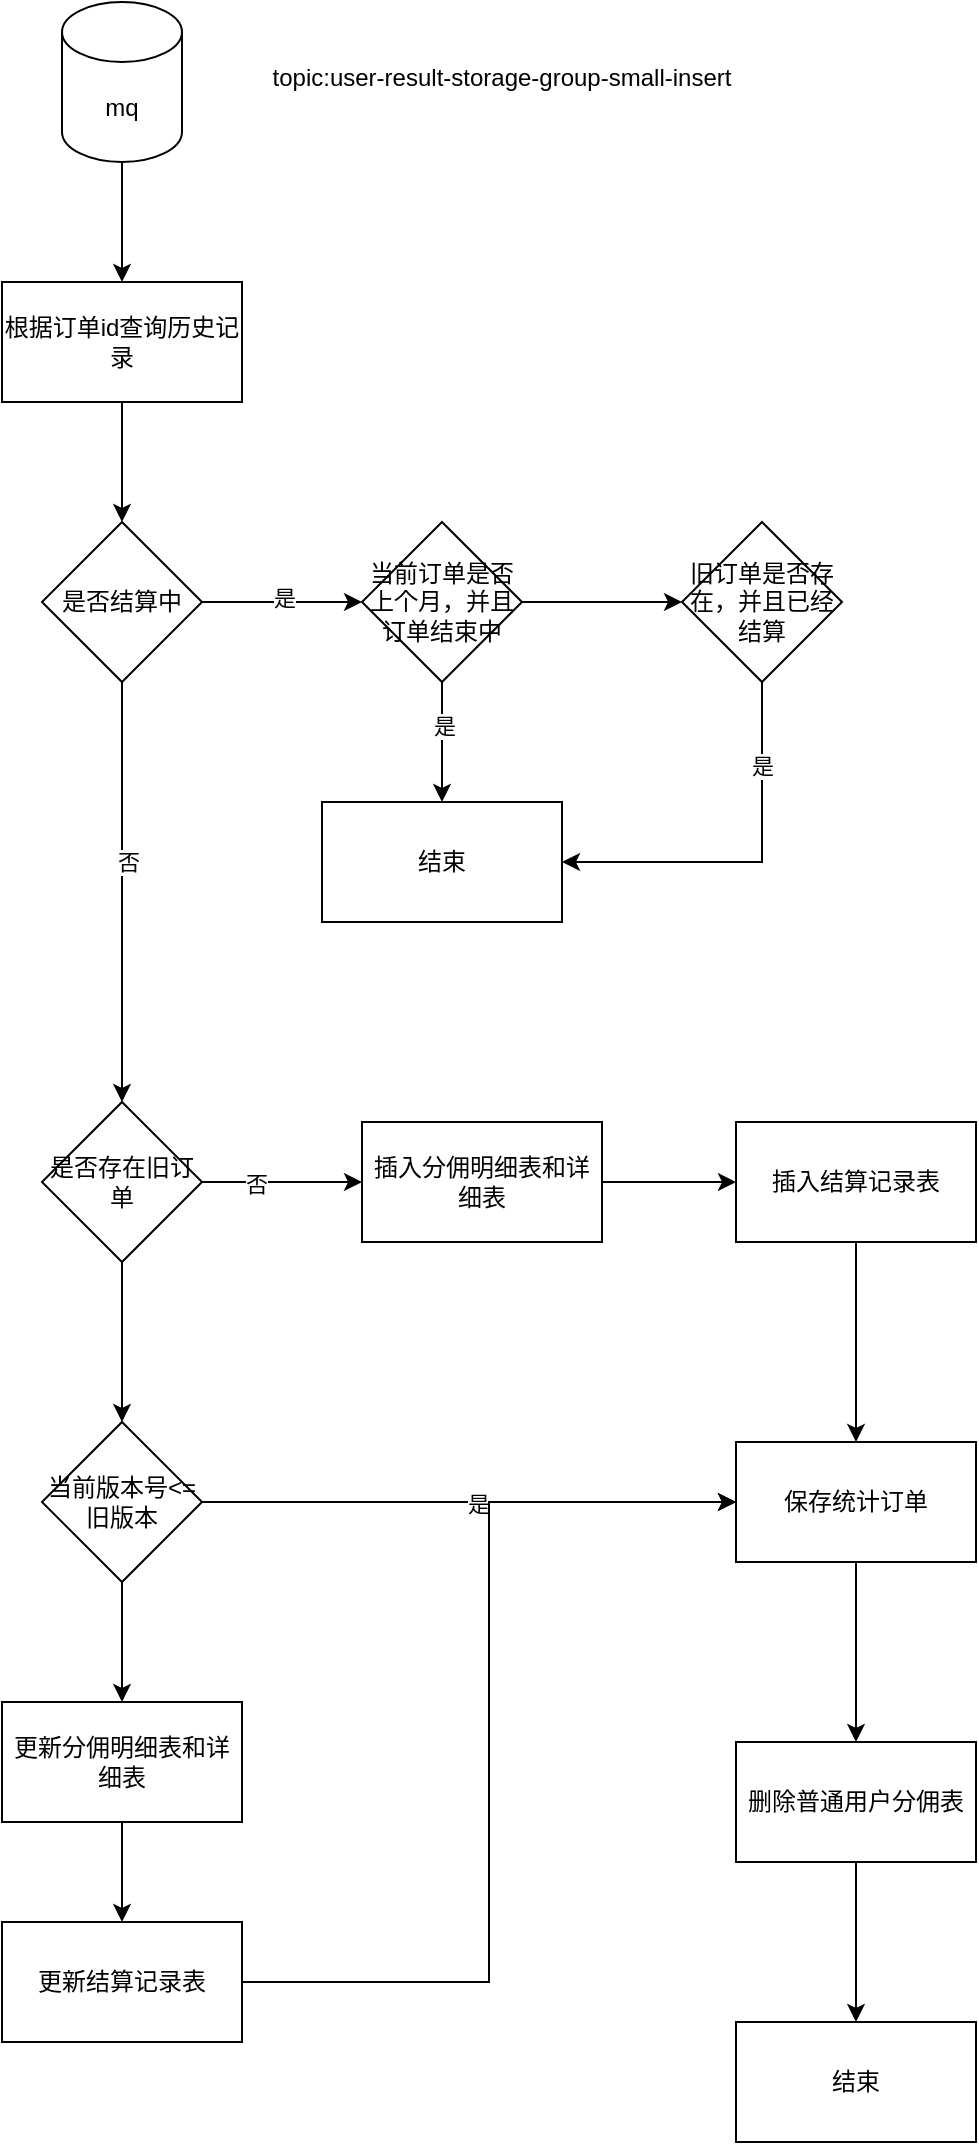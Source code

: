 <mxfile version="23.1.7" type="github">
  <diagram name="第 1 页" id="569bImrFtCmJBjjnHlKT">
    <mxGraphModel dx="1080" dy="698" grid="1" gridSize="10" guides="1" tooltips="1" connect="1" arrows="1" fold="1" page="1" pageScale="1" pageWidth="827" pageHeight="1169" math="0" shadow="0">
      <root>
        <mxCell id="0" />
        <mxCell id="1" parent="0" />
        <mxCell id="u6fZPPmUXq0ZJrEqWwSW-4" value="" style="edgeStyle=orthogonalEdgeStyle;rounded=0;orthogonalLoop=1;jettySize=auto;html=1;" edge="1" parent="1" source="u6fZPPmUXq0ZJrEqWwSW-1" target="u6fZPPmUXq0ZJrEqWwSW-3">
          <mxGeometry relative="1" as="geometry" />
        </mxCell>
        <mxCell id="u6fZPPmUXq0ZJrEqWwSW-1" value="mq" style="shape=cylinder3;whiteSpace=wrap;html=1;boundedLbl=1;backgroundOutline=1;size=15;" vertex="1" parent="1">
          <mxGeometry x="370" y="80" width="60" height="80" as="geometry" />
        </mxCell>
        <mxCell id="u6fZPPmUXq0ZJrEqWwSW-2" value="topic:user-result-storage-group-small-insert" style="text;html=1;align=center;verticalAlign=middle;whiteSpace=wrap;rounded=0;" vertex="1" parent="1">
          <mxGeometry x="470" y="105" width="240" height="25" as="geometry" />
        </mxCell>
        <mxCell id="u6fZPPmUXq0ZJrEqWwSW-6" value="" style="edgeStyle=orthogonalEdgeStyle;rounded=0;orthogonalLoop=1;jettySize=auto;html=1;" edge="1" parent="1" source="u6fZPPmUXq0ZJrEqWwSW-3" target="u6fZPPmUXq0ZJrEqWwSW-5">
          <mxGeometry relative="1" as="geometry" />
        </mxCell>
        <mxCell id="u6fZPPmUXq0ZJrEqWwSW-3" value="根据订单id查询历史记录" style="whiteSpace=wrap;html=1;" vertex="1" parent="1">
          <mxGeometry x="340" y="220" width="120" height="60" as="geometry" />
        </mxCell>
        <mxCell id="u6fZPPmUXq0ZJrEqWwSW-12" value="" style="edgeStyle=orthogonalEdgeStyle;rounded=0;orthogonalLoop=1;jettySize=auto;html=1;" edge="1" parent="1" source="u6fZPPmUXq0ZJrEqWwSW-5" target="u6fZPPmUXq0ZJrEqWwSW-11">
          <mxGeometry relative="1" as="geometry" />
        </mxCell>
        <mxCell id="u6fZPPmUXq0ZJrEqWwSW-18" value="是" style="edgeLabel;html=1;align=center;verticalAlign=middle;resizable=0;points=[];" vertex="1" connectable="0" parent="u6fZPPmUXq0ZJrEqWwSW-12">
          <mxGeometry x="0.025" y="2" relative="1" as="geometry">
            <mxPoint as="offset" />
          </mxGeometry>
        </mxCell>
        <mxCell id="u6fZPPmUXq0ZJrEqWwSW-24" value="" style="edgeStyle=orthogonalEdgeStyle;rounded=0;orthogonalLoop=1;jettySize=auto;html=1;" edge="1" parent="1" source="u6fZPPmUXq0ZJrEqWwSW-5" target="u6fZPPmUXq0ZJrEqWwSW-23">
          <mxGeometry relative="1" as="geometry" />
        </mxCell>
        <mxCell id="u6fZPPmUXq0ZJrEqWwSW-25" value="否" style="edgeLabel;html=1;align=center;verticalAlign=middle;resizable=0;points=[];" vertex="1" connectable="0" parent="u6fZPPmUXq0ZJrEqWwSW-24">
          <mxGeometry x="-0.143" y="3" relative="1" as="geometry">
            <mxPoint as="offset" />
          </mxGeometry>
        </mxCell>
        <mxCell id="u6fZPPmUXq0ZJrEqWwSW-5" value="是否结算中" style="rhombus;whiteSpace=wrap;html=1;" vertex="1" parent="1">
          <mxGeometry x="360" y="340" width="80" height="80" as="geometry" />
        </mxCell>
        <mxCell id="u6fZPPmUXq0ZJrEqWwSW-16" value="" style="edgeStyle=orthogonalEdgeStyle;rounded=0;orthogonalLoop=1;jettySize=auto;html=1;" edge="1" parent="1" source="u6fZPPmUXq0ZJrEqWwSW-11" target="u6fZPPmUXq0ZJrEqWwSW-15">
          <mxGeometry relative="1" as="geometry" />
        </mxCell>
        <mxCell id="u6fZPPmUXq0ZJrEqWwSW-17" value="是" style="edgeLabel;html=1;align=center;verticalAlign=middle;resizable=0;points=[];" vertex="1" connectable="0" parent="u6fZPPmUXq0ZJrEqWwSW-16">
          <mxGeometry x="-0.267" y="1" relative="1" as="geometry">
            <mxPoint as="offset" />
          </mxGeometry>
        </mxCell>
        <mxCell id="u6fZPPmUXq0ZJrEqWwSW-20" value="" style="edgeStyle=orthogonalEdgeStyle;rounded=0;orthogonalLoop=1;jettySize=auto;html=1;" edge="1" parent="1" source="u6fZPPmUXq0ZJrEqWwSW-11" target="u6fZPPmUXq0ZJrEqWwSW-19">
          <mxGeometry relative="1" as="geometry" />
        </mxCell>
        <mxCell id="u6fZPPmUXq0ZJrEqWwSW-11" value="当前订单是否上个月，并且订单结束中" style="rhombus;whiteSpace=wrap;html=1;" vertex="1" parent="1">
          <mxGeometry x="520" y="340" width="80" height="80" as="geometry" />
        </mxCell>
        <mxCell id="u6fZPPmUXq0ZJrEqWwSW-15" value="结束" style="whiteSpace=wrap;html=1;" vertex="1" parent="1">
          <mxGeometry x="500" y="480" width="120" height="60" as="geometry" />
        </mxCell>
        <mxCell id="u6fZPPmUXq0ZJrEqWwSW-21" style="edgeStyle=orthogonalEdgeStyle;rounded=0;orthogonalLoop=1;jettySize=auto;html=1;exitX=0.5;exitY=1;exitDx=0;exitDy=0;entryX=1;entryY=0.5;entryDx=0;entryDy=0;" edge="1" parent="1" source="u6fZPPmUXq0ZJrEqWwSW-19" target="u6fZPPmUXq0ZJrEqWwSW-15">
          <mxGeometry relative="1" as="geometry" />
        </mxCell>
        <mxCell id="u6fZPPmUXq0ZJrEqWwSW-22" value="是" style="edgeLabel;html=1;align=center;verticalAlign=middle;resizable=0;points=[];" vertex="1" connectable="0" parent="u6fZPPmUXq0ZJrEqWwSW-21">
          <mxGeometry x="-0.558" relative="1" as="geometry">
            <mxPoint as="offset" />
          </mxGeometry>
        </mxCell>
        <mxCell id="u6fZPPmUXq0ZJrEqWwSW-19" value="旧订单是否存在，并且已经结算" style="rhombus;whiteSpace=wrap;html=1;" vertex="1" parent="1">
          <mxGeometry x="680" y="340" width="80" height="80" as="geometry" />
        </mxCell>
        <mxCell id="u6fZPPmUXq0ZJrEqWwSW-27" value="" style="edgeStyle=orthogonalEdgeStyle;rounded=0;orthogonalLoop=1;jettySize=auto;html=1;" edge="1" parent="1" source="u6fZPPmUXq0ZJrEqWwSW-23" target="u6fZPPmUXq0ZJrEqWwSW-26">
          <mxGeometry relative="1" as="geometry" />
        </mxCell>
        <mxCell id="u6fZPPmUXq0ZJrEqWwSW-30" value="否" style="edgeLabel;html=1;align=center;verticalAlign=middle;resizable=0;points=[];" vertex="1" connectable="0" parent="u6fZPPmUXq0ZJrEqWwSW-27">
          <mxGeometry x="-0.325" y="-1" relative="1" as="geometry">
            <mxPoint as="offset" />
          </mxGeometry>
        </mxCell>
        <mxCell id="u6fZPPmUXq0ZJrEqWwSW-32" value="" style="edgeStyle=orthogonalEdgeStyle;rounded=0;orthogonalLoop=1;jettySize=auto;html=1;" edge="1" parent="1" source="u6fZPPmUXq0ZJrEqWwSW-23" target="u6fZPPmUXq0ZJrEqWwSW-31">
          <mxGeometry relative="1" as="geometry" />
        </mxCell>
        <mxCell id="u6fZPPmUXq0ZJrEqWwSW-23" value="是否存在旧订单" style="rhombus;whiteSpace=wrap;html=1;" vertex="1" parent="1">
          <mxGeometry x="360" y="630" width="80" height="80" as="geometry" />
        </mxCell>
        <mxCell id="u6fZPPmUXq0ZJrEqWwSW-29" value="" style="edgeStyle=orthogonalEdgeStyle;rounded=0;orthogonalLoop=1;jettySize=auto;html=1;" edge="1" parent="1" source="u6fZPPmUXq0ZJrEqWwSW-26" target="u6fZPPmUXq0ZJrEqWwSW-28">
          <mxGeometry relative="1" as="geometry" />
        </mxCell>
        <mxCell id="u6fZPPmUXq0ZJrEqWwSW-26" value="插入分佣明细表和详细表" style="whiteSpace=wrap;html=1;" vertex="1" parent="1">
          <mxGeometry x="520" y="640" width="120" height="60" as="geometry" />
        </mxCell>
        <mxCell id="u6fZPPmUXq0ZJrEqWwSW-44" style="edgeStyle=orthogonalEdgeStyle;rounded=0;orthogonalLoop=1;jettySize=auto;html=1;exitX=0.5;exitY=1;exitDx=0;exitDy=0;entryX=0.5;entryY=0;entryDx=0;entryDy=0;" edge="1" parent="1" source="u6fZPPmUXq0ZJrEqWwSW-28" target="u6fZPPmUXq0ZJrEqWwSW-33">
          <mxGeometry relative="1" as="geometry" />
        </mxCell>
        <mxCell id="u6fZPPmUXq0ZJrEqWwSW-28" value="插入结算记录表" style="whiteSpace=wrap;html=1;" vertex="1" parent="1">
          <mxGeometry x="707" y="640" width="120" height="60" as="geometry" />
        </mxCell>
        <mxCell id="u6fZPPmUXq0ZJrEqWwSW-34" value="" style="edgeStyle=orthogonalEdgeStyle;rounded=0;orthogonalLoop=1;jettySize=auto;html=1;" edge="1" parent="1" source="u6fZPPmUXq0ZJrEqWwSW-31" target="u6fZPPmUXq0ZJrEqWwSW-33">
          <mxGeometry relative="1" as="geometry" />
        </mxCell>
        <mxCell id="u6fZPPmUXq0ZJrEqWwSW-35" value="是" style="edgeLabel;html=1;align=center;verticalAlign=middle;resizable=0;points=[];" vertex="1" connectable="0" parent="u6fZPPmUXq0ZJrEqWwSW-34">
          <mxGeometry x="0.033" y="-1" relative="1" as="geometry">
            <mxPoint as="offset" />
          </mxGeometry>
        </mxCell>
        <mxCell id="u6fZPPmUXq0ZJrEqWwSW-39" value="" style="edgeStyle=orthogonalEdgeStyle;rounded=0;orthogonalLoop=1;jettySize=auto;html=1;" edge="1" parent="1" source="u6fZPPmUXq0ZJrEqWwSW-31" target="u6fZPPmUXq0ZJrEqWwSW-38">
          <mxGeometry relative="1" as="geometry" />
        </mxCell>
        <mxCell id="u6fZPPmUXq0ZJrEqWwSW-31" value="当前版本号&amp;lt;=旧版本" style="rhombus;whiteSpace=wrap;html=1;" vertex="1" parent="1">
          <mxGeometry x="360" y="790" width="80" height="80" as="geometry" />
        </mxCell>
        <mxCell id="u6fZPPmUXq0ZJrEqWwSW-37" value="" style="edgeStyle=orthogonalEdgeStyle;rounded=0;orthogonalLoop=1;jettySize=auto;html=1;" edge="1" parent="1" source="u6fZPPmUXq0ZJrEqWwSW-33" target="u6fZPPmUXq0ZJrEqWwSW-36">
          <mxGeometry relative="1" as="geometry" />
        </mxCell>
        <mxCell id="u6fZPPmUXq0ZJrEqWwSW-33" value="保存统计订单" style="whiteSpace=wrap;html=1;" vertex="1" parent="1">
          <mxGeometry x="707" y="800" width="120" height="60" as="geometry" />
        </mxCell>
        <mxCell id="u6fZPPmUXq0ZJrEqWwSW-49" value="" style="edgeStyle=orthogonalEdgeStyle;rounded=0;orthogonalLoop=1;jettySize=auto;html=1;" edge="1" parent="1" source="u6fZPPmUXq0ZJrEqWwSW-36" target="u6fZPPmUXq0ZJrEqWwSW-48">
          <mxGeometry relative="1" as="geometry" />
        </mxCell>
        <mxCell id="u6fZPPmUXq0ZJrEqWwSW-36" value="删除普通用户分佣表" style="whiteSpace=wrap;html=1;" vertex="1" parent="1">
          <mxGeometry x="707" y="950" width="120" height="60" as="geometry" />
        </mxCell>
        <mxCell id="u6fZPPmUXq0ZJrEqWwSW-41" value="" style="edgeStyle=orthogonalEdgeStyle;rounded=0;orthogonalLoop=1;jettySize=auto;html=1;" edge="1" parent="1" source="u6fZPPmUXq0ZJrEqWwSW-38" target="u6fZPPmUXq0ZJrEqWwSW-40">
          <mxGeometry relative="1" as="geometry" />
        </mxCell>
        <mxCell id="u6fZPPmUXq0ZJrEqWwSW-38" value="更新分佣明细表和详细表" style="whiteSpace=wrap;html=1;" vertex="1" parent="1">
          <mxGeometry x="340" y="930" width="120" height="60" as="geometry" />
        </mxCell>
        <mxCell id="u6fZPPmUXq0ZJrEqWwSW-45" style="edgeStyle=orthogonalEdgeStyle;rounded=0;orthogonalLoop=1;jettySize=auto;html=1;exitX=1;exitY=0.5;exitDx=0;exitDy=0;entryX=0;entryY=0.5;entryDx=0;entryDy=0;" edge="1" parent="1" source="u6fZPPmUXq0ZJrEqWwSW-40" target="u6fZPPmUXq0ZJrEqWwSW-33">
          <mxGeometry relative="1" as="geometry" />
        </mxCell>
        <mxCell id="u6fZPPmUXq0ZJrEqWwSW-40" value="更新结算记录表" style="whiteSpace=wrap;html=1;" vertex="1" parent="1">
          <mxGeometry x="340" y="1040" width="120" height="60" as="geometry" />
        </mxCell>
        <mxCell id="u6fZPPmUXq0ZJrEqWwSW-48" value="结束" style="whiteSpace=wrap;html=1;" vertex="1" parent="1">
          <mxGeometry x="707" y="1090" width="120" height="60" as="geometry" />
        </mxCell>
      </root>
    </mxGraphModel>
  </diagram>
</mxfile>
